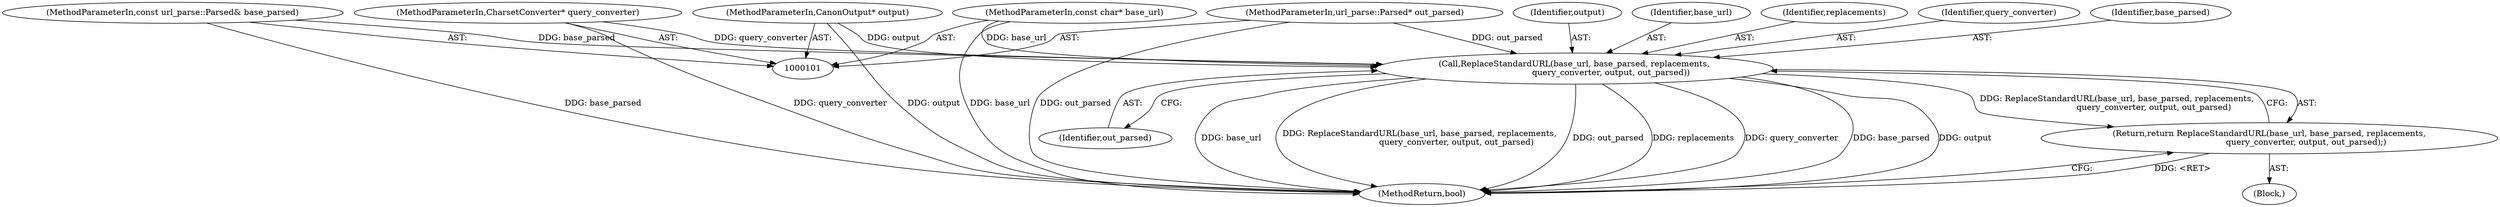 digraph "0_Chrome_3ca8e38ff57e83fcce76f9b54cd8f8bfa09c34ad@pointer" {
"1000156" [label="(Call,ReplaceStandardURL(base_url, base_parsed, replacements,\n                            query_converter, output, out_parsed))"];
"1000102" [label="(MethodParameterIn,const char* base_url)"];
"1000103" [label="(MethodParameterIn,const url_parse::Parsed& base_parsed)"];
"1000106" [label="(MethodParameterIn,CharsetConverter* query_converter)"];
"1000107" [label="(MethodParameterIn,CanonOutput* output)"];
"1000108" [label="(MethodParameterIn,url_parse::Parsed* out_parsed)"];
"1000155" [label="(Return,return ReplaceStandardURL(base_url, base_parsed, replacements,\n                            query_converter, output, out_parsed);)"];
"1000161" [label="(Identifier,output)"];
"1000107" [label="(MethodParameterIn,CanonOutput* output)"];
"1000157" [label="(Identifier,base_url)"];
"1000162" [label="(Identifier,out_parsed)"];
"1000159" [label="(Identifier,replacements)"];
"1000106" [label="(MethodParameterIn,CharsetConverter* query_converter)"];
"1000156" [label="(Call,ReplaceStandardURL(base_url, base_parsed, replacements,\n                            query_converter, output, out_parsed))"];
"1000160" [label="(Identifier,query_converter)"];
"1000102" [label="(MethodParameterIn,const char* base_url)"];
"1000158" [label="(Identifier,base_parsed)"];
"1000163" [label="(MethodReturn,bool)"];
"1000103" [label="(MethodParameterIn,const url_parse::Parsed& base_parsed)"];
"1000155" [label="(Return,return ReplaceStandardURL(base_url, base_parsed, replacements,\n                            query_converter, output, out_parsed);)"];
"1000108" [label="(MethodParameterIn,url_parse::Parsed* out_parsed)"];
"1000109" [label="(Block,)"];
"1000156" -> "1000155"  [label="AST: "];
"1000156" -> "1000162"  [label="CFG: "];
"1000157" -> "1000156"  [label="AST: "];
"1000158" -> "1000156"  [label="AST: "];
"1000159" -> "1000156"  [label="AST: "];
"1000160" -> "1000156"  [label="AST: "];
"1000161" -> "1000156"  [label="AST: "];
"1000162" -> "1000156"  [label="AST: "];
"1000155" -> "1000156"  [label="CFG: "];
"1000156" -> "1000163"  [label="DDG: base_url"];
"1000156" -> "1000163"  [label="DDG: ReplaceStandardURL(base_url, base_parsed, replacements,\n                            query_converter, output, out_parsed)"];
"1000156" -> "1000163"  [label="DDG: out_parsed"];
"1000156" -> "1000163"  [label="DDG: replacements"];
"1000156" -> "1000163"  [label="DDG: query_converter"];
"1000156" -> "1000163"  [label="DDG: base_parsed"];
"1000156" -> "1000163"  [label="DDG: output"];
"1000156" -> "1000155"  [label="DDG: ReplaceStandardURL(base_url, base_parsed, replacements,\n                            query_converter, output, out_parsed)"];
"1000102" -> "1000156"  [label="DDG: base_url"];
"1000103" -> "1000156"  [label="DDG: base_parsed"];
"1000106" -> "1000156"  [label="DDG: query_converter"];
"1000107" -> "1000156"  [label="DDG: output"];
"1000108" -> "1000156"  [label="DDG: out_parsed"];
"1000102" -> "1000101"  [label="AST: "];
"1000102" -> "1000163"  [label="DDG: base_url"];
"1000103" -> "1000101"  [label="AST: "];
"1000103" -> "1000163"  [label="DDG: base_parsed"];
"1000106" -> "1000101"  [label="AST: "];
"1000106" -> "1000163"  [label="DDG: query_converter"];
"1000107" -> "1000101"  [label="AST: "];
"1000107" -> "1000163"  [label="DDG: output"];
"1000108" -> "1000101"  [label="AST: "];
"1000108" -> "1000163"  [label="DDG: out_parsed"];
"1000155" -> "1000109"  [label="AST: "];
"1000163" -> "1000155"  [label="CFG: "];
"1000155" -> "1000163"  [label="DDG: <RET>"];
}
